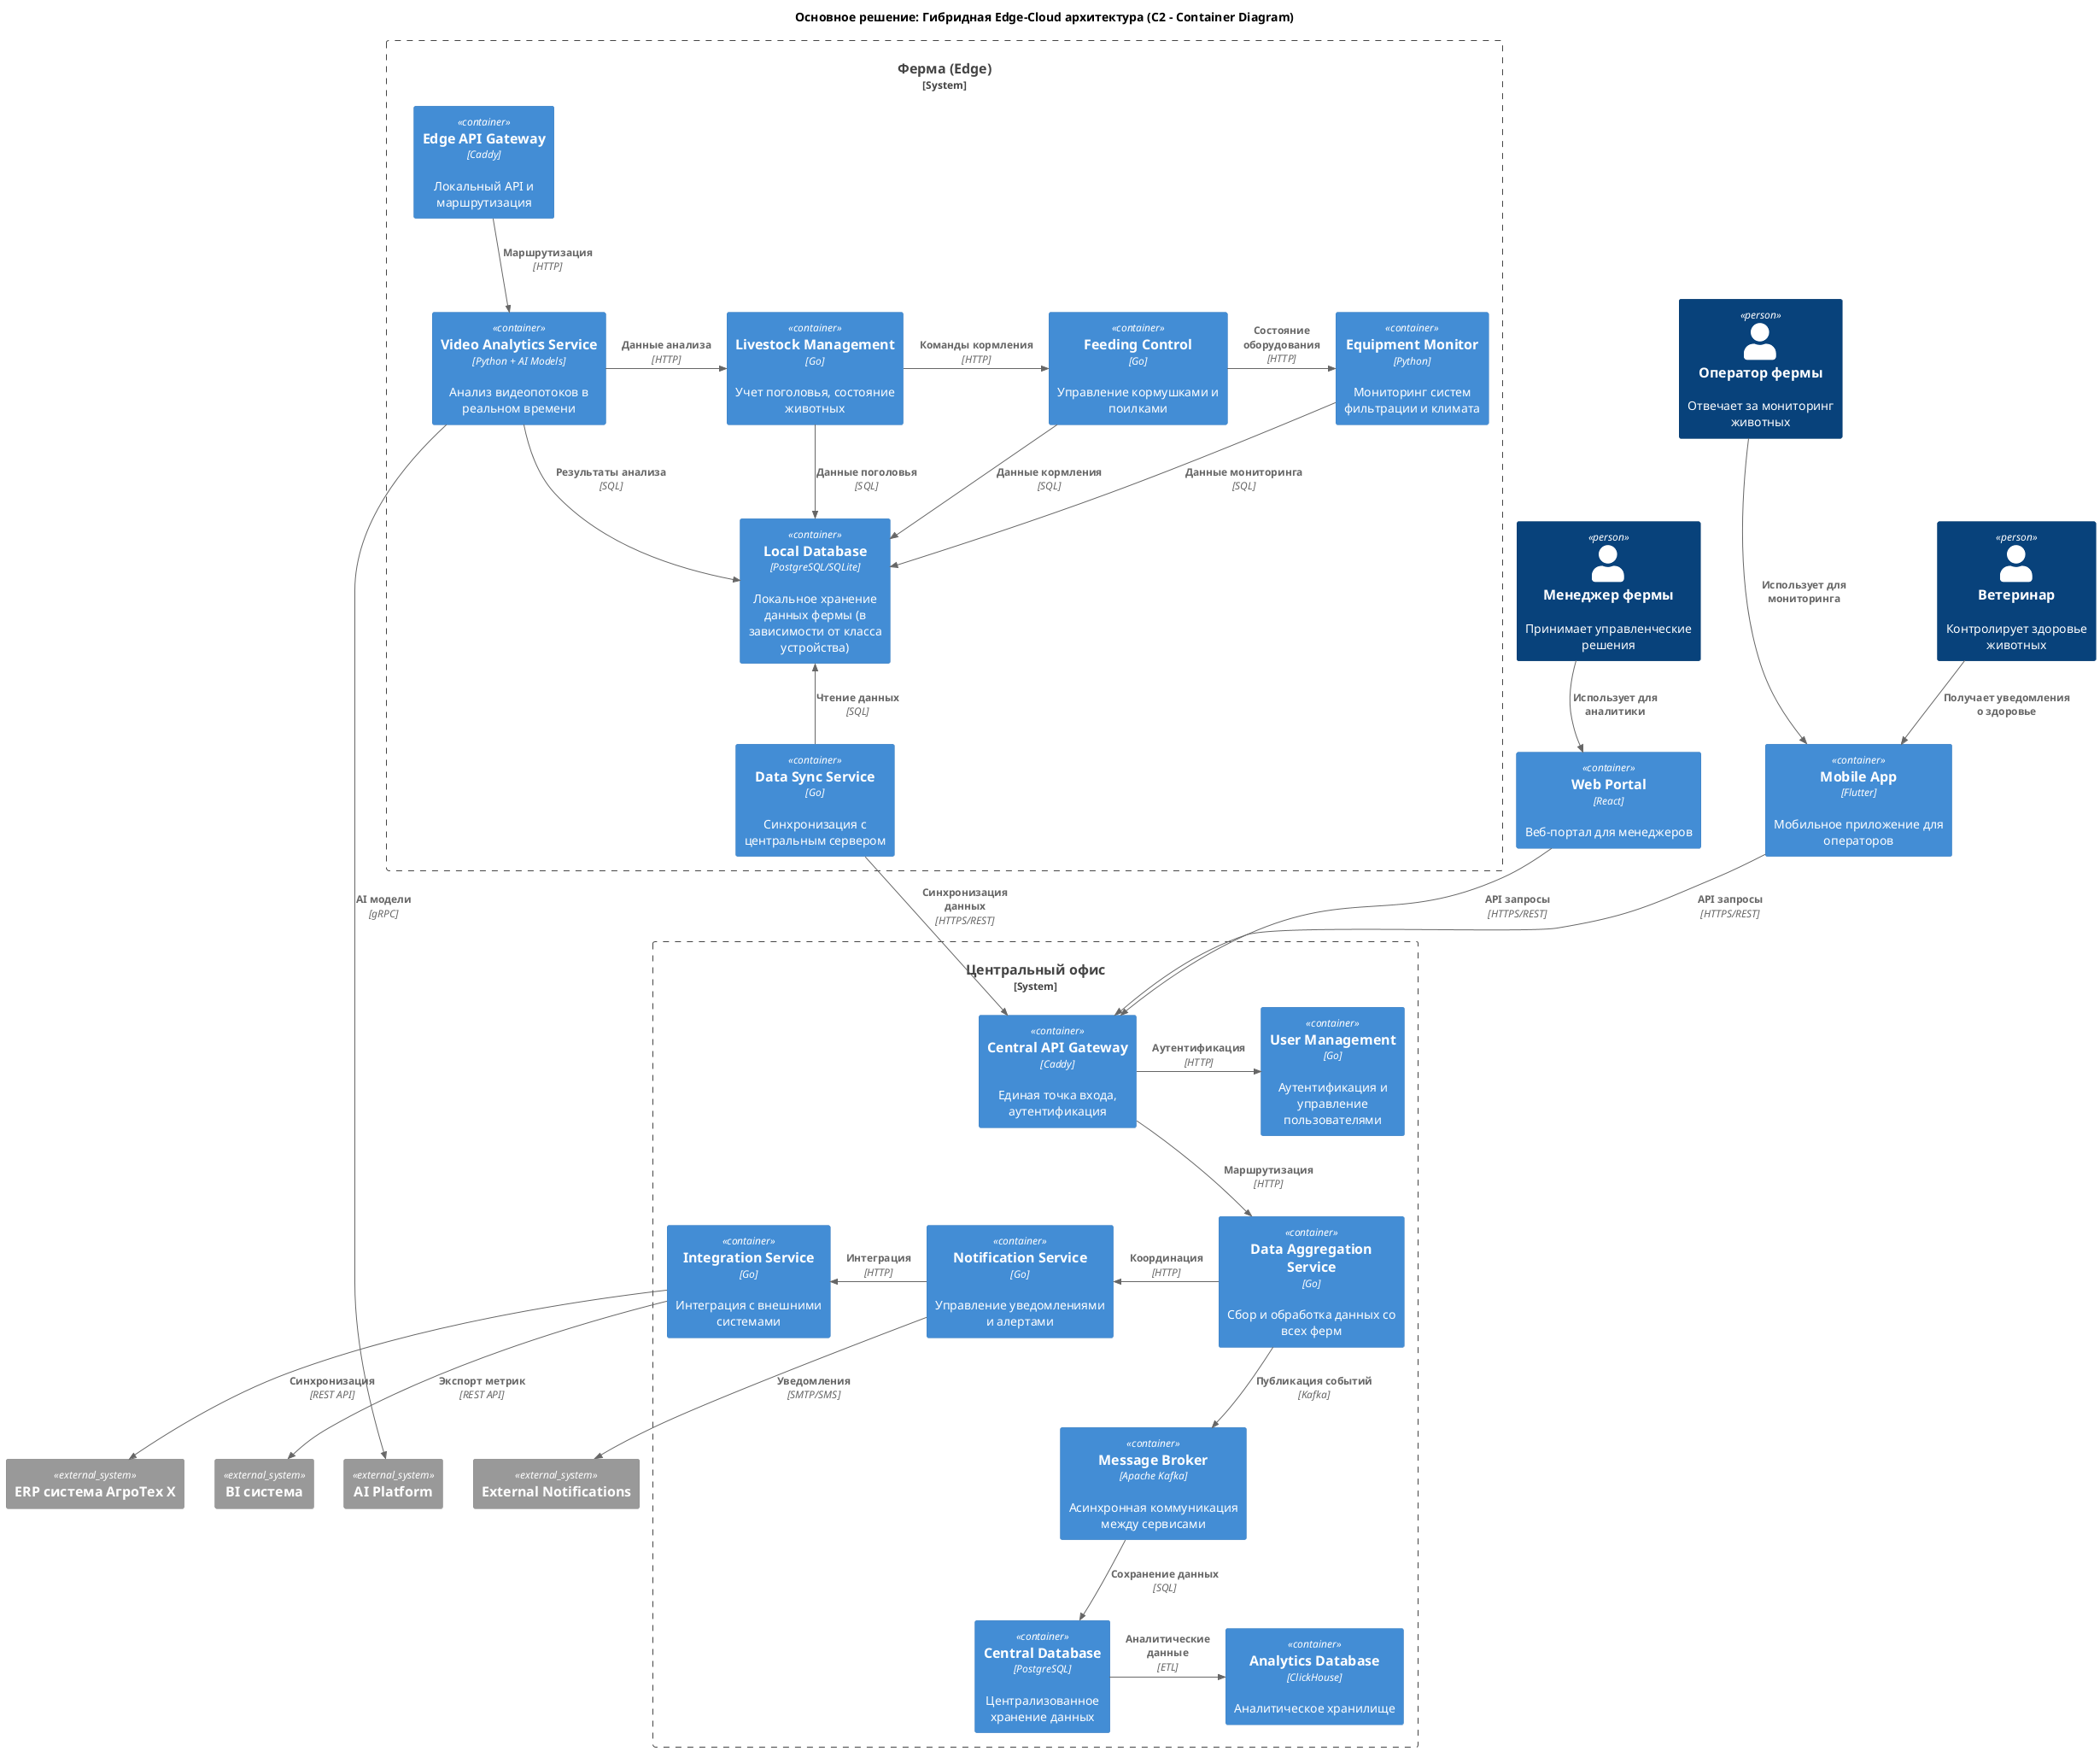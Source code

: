@startuml Основное_решение_C2
!include <C4/C4_Container>

title Основное решение: Гибридная Edge-Cloud архитектура (C2 - Container Diagram)

' Пользователи (верхний уровень)
Person(operator, "Оператор фермы", "Отвечает за мониторинг животных")
Person(farm_manager, "Менеджер фермы", "Принимает управленческие решения")
Person(veterinarian, "Ветеринар", "Контролирует здоровье животных")

Lay_D(operator, farm_manager)
Lay_R(farm_manager, veterinarian)

' Клиентские приложения (второй уровень)
Container(mobile_app, "Mobile App", "Flutter", "Мобильное приложение для операторов")
Container(web_portal, "Web Portal", "React", "Веб-портал для менеджеров")

Lay_D(operator, mobile_app)
Lay_D(farm_manager, web_portal)

' Центральная система (третий уровень)
System_Boundary(central_boundary, "Центральный офис") {
    Container(central_api, "Central API Gateway", "Caddy", "Единая точка входа, аутентификация")
    Container(user_management, "User Management", "Go", "Аутентификация и управление пользователями")

    Container(data_aggregator, "Data Aggregation Service", "Go", "Сбор и обработка данных со всех ферм")
    Container(notification_service, "Notification Service", "Go", "Управление уведомлениями и алертами")
    Container(integration_service, "Integration Service", "Go", "Интеграция с внешними системами")

    Container(message_broker, "Message Broker", "Apache Kafka", "Асинхронная коммуникация между сервисами")

    Container(central_db, "Central Database", "PostgreSQL", "Централизованное хранение данных")
    Container(analytics_db, "Analytics Database", "ClickHouse", "Аналитическое хранилище")

    Lay_R(central_api, user_management)
    Lay_D(central_api, data_aggregator)
    Lay_R(data_aggregator, notification_service)
    Lay_R(notification_service, integration_service)
    Lay_D(data_aggregator, message_broker)
    Lay_D(message_broker, central_db)
    Lay_R(central_db, analytics_db)
}

' Edge система на ферме (четвертый уровень)
System_Boundary(farm_boundary, "Ферма (Edge)") {
    Container(edge_api, "Edge API Gateway", "Caddy", "Локальный API и маршрутизация")
    Container(sync_service, "Data Sync Service", "Go", "Синхронизация с центральным сервером")

    Container(video_analytics, "Video Analytics Service", "Python + AI Models", "Анализ видеопотоков в реальном времени")
    Container(livestock_service, "Livestock Management", "Go", "Учет поголовья, состояние животных")
    Container(feeding_controller, "Feeding Control", "Go", "Управление кормушками и поилками")
    Container(equipment_monitor, "Equipment Monitor", "Python", "Мониторинг систем фильтрации и климата")

    Container(local_storage, "Local Database", "PostgreSQL/SQLite", "Локальное хранение данных фермы (в зависимости от класса устройства)")

    Lay_R(edge_api, sync_service)
    Lay_D(edge_api, video_analytics)
    Lay_R(video_analytics, livestock_service)
    Lay_R(livestock_service, feeding_controller)
    Lay_R(feeding_controller, equipment_monitor)
    Lay_D(video_analytics, local_storage)
}

' Внешние системы (нижний уровень)
System_Ext(erp_system, "ERP система АгроТех Х")
System_Ext(bi_analytics, "BI система")
System_Ext(ai_platform, "AI Platform")
System_Ext(notification_external, "External Notifications")

Lay_R(erp_system, bi_analytics)
Lay_R(bi_analytics, ai_platform)
Lay_R(ai_platform, notification_external)

' Взаимодействия сверху вниз
Rel_D(operator, mobile_app, "Использует для мониторинга")
Rel_D(farm_manager, web_portal, "Использует для аналитики")
Rel_D(veterinarian, mobile_app, "Получает уведомления о здоровье")

Rel_D(mobile_app, central_api, "API запросы", "HTTPS/REST")
Rel_D(web_portal, central_api, "API запросы", "HTTPS/REST")

Rel_R(central_api, user_management, "Аутентификация", "HTTP")
Rel_D(central_api, data_aggregator, "Маршрутизация", "HTTP")
Rel_R(data_aggregator, notification_service, "Координация", "HTTP")
Rel_R(notification_service, integration_service, "Интеграция", "HTTP")

Rel_D(data_aggregator, message_broker, "Публикация событий", "Kafka")
Rel_D(message_broker, central_db, "Сохранение данных", "SQL")
Rel_R(central_db, analytics_db, "Аналитические данные", "ETL")

' Edge взаимодействия
Rel_D(sync_service, central_api, "Синхронизация данных", "HTTPS/REST")
Rel_D(edge_api, video_analytics, "Маршрутизация", "HTTP")
Rel_R(video_analytics, livestock_service, "Данные анализа", "HTTP")
Rel_R(livestock_service, feeding_controller, "Команды кормления", "HTTP")
Rel_R(feeding_controller, equipment_monitor, "Состояние оборудования", "HTTP")

Rel_D(video_analytics, local_storage, "Результаты анализа", "SQL")
Rel_D(livestock_service, local_storage, "Данные поголовья", "SQL")
Rel_D(feeding_controller, local_storage, "Данные кормления", "SQL")
Rel_D(equipment_monitor, local_storage, "Данные мониторинга", "SQL")

Rel_U(sync_service, local_storage, "Чтение данных", "SQL")

' Внешние интеграции
Rel_D(integration_service, erp_system, "Синхронизация", "REST API")
Rel_D(integration_service, bi_analytics, "Экспорт метрик", "REST API")
Rel_D(notification_service, notification_external, "Уведомления", "SMTP/SMS")
Rel_D(video_analytics, ai_platform, "AI модели", "gRPC")

@enduml